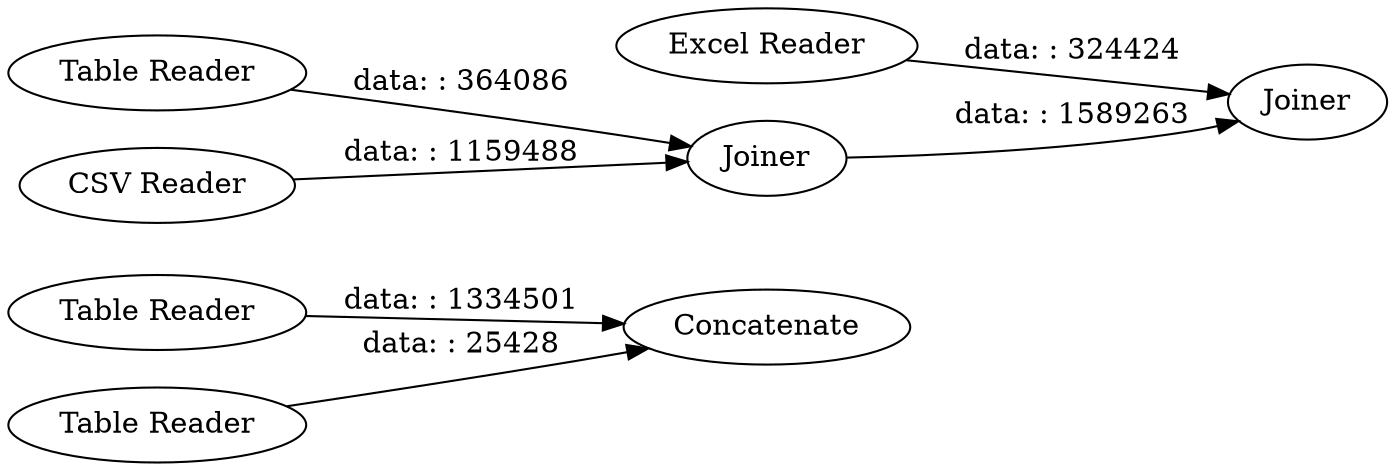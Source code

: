 digraph {
	"7567568314779184878_32" [label="Table Reader"]
	"7567568314779184878_35" [label=Joiner]
	"7567568314779184878_33" [label="Table Reader"]
	"7567568314779184878_36" [label=Concatenate]
	"7567568314779184878_31" [label="Table Reader"]
	"7567568314779184878_19" [label="Excel Reader"]
	"7567568314779184878_30" [label="CSV Reader"]
	"7567568314779184878_34" [label=Joiner]
	"7567568314779184878_31" -> "7567568314779184878_34" [label="data: : 364086"]
	"7567568314779184878_32" -> "7567568314779184878_36" [label="data: : 1334501"]
	"7567568314779184878_33" -> "7567568314779184878_36" [label="data: : 25428"]
	"7567568314779184878_30" -> "7567568314779184878_34" [label="data: : 1159488"]
	"7567568314779184878_19" -> "7567568314779184878_35" [label="data: : 324424"]
	"7567568314779184878_34" -> "7567568314779184878_35" [label="data: : 1589263"]
	rankdir=LR
}
